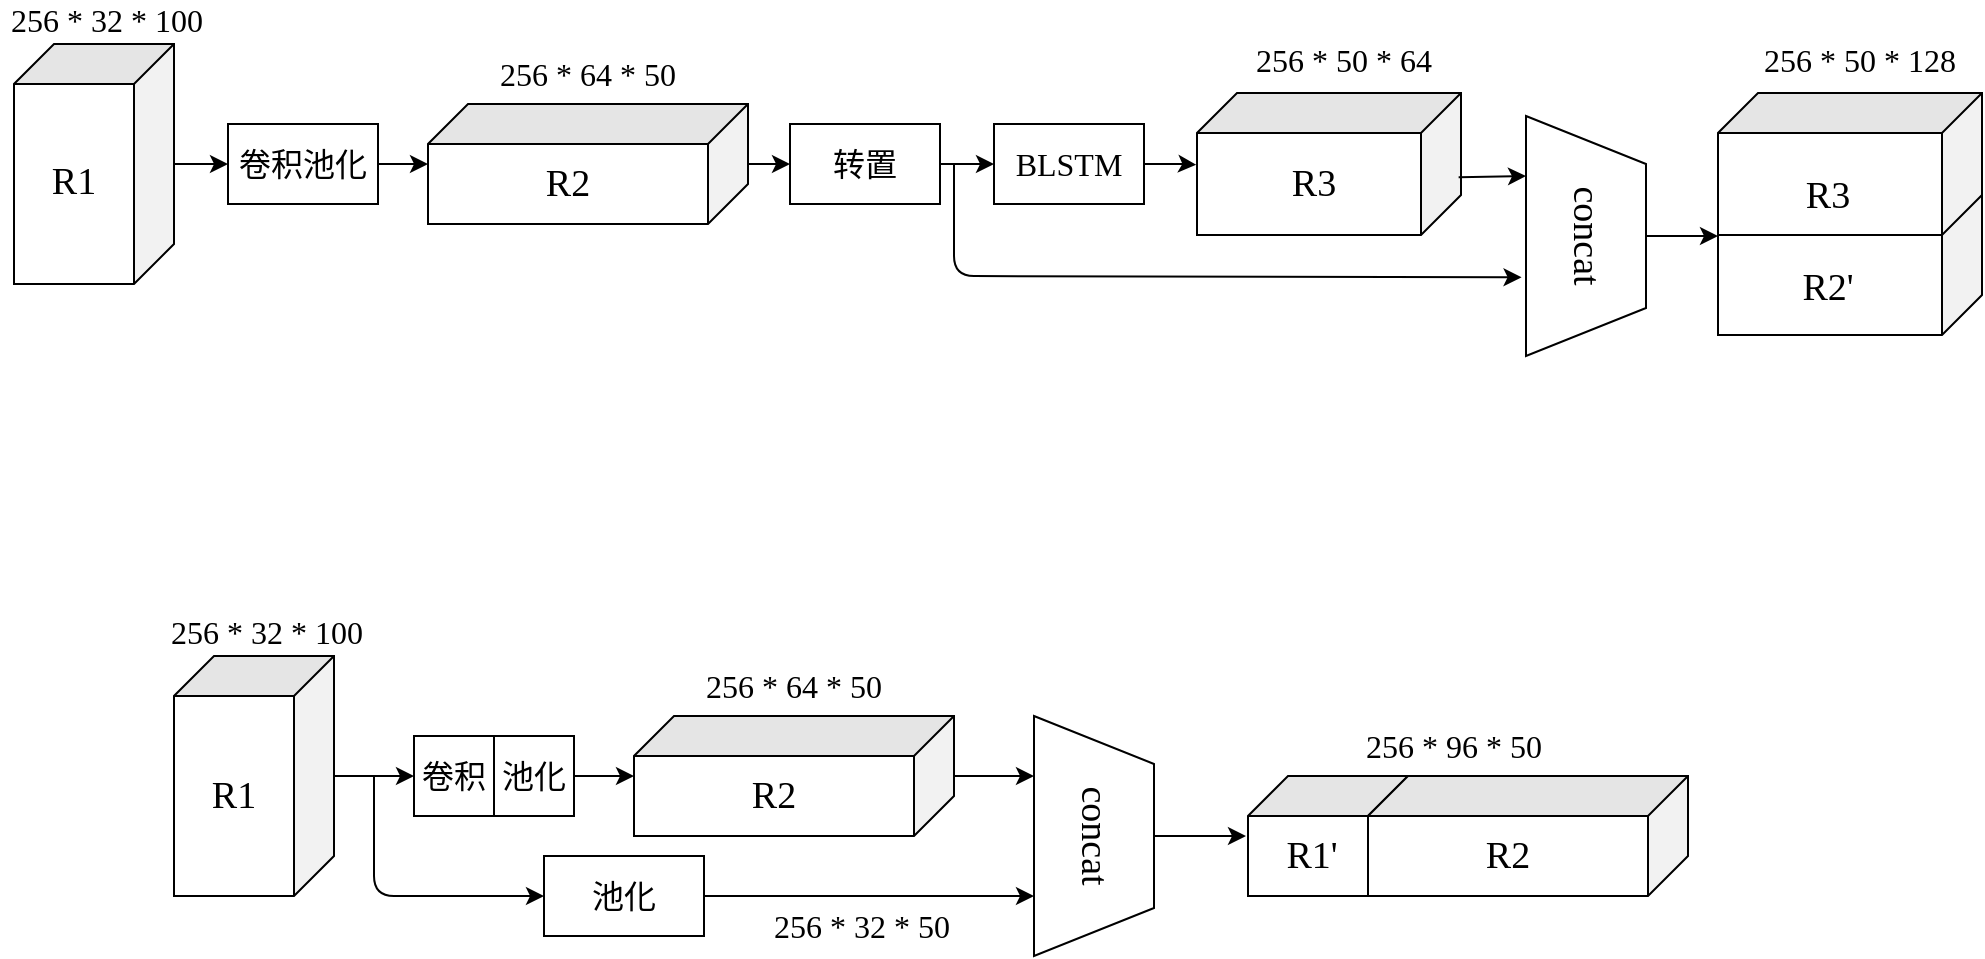 <mxfile version="12.8.1" type="github">
  <diagram id="qBqB7yWqQwRtmxhurrX3" name="Page-1">
    <mxGraphModel dx="1293" dy="636" grid="1" gridSize="10" guides="1" tooltips="1" connect="1" arrows="1" fold="1" page="1" pageScale="1" pageWidth="827" pageHeight="1169" math="0" shadow="0">
      <root>
        <mxCell id="0" />
        <mxCell id="1" parent="0" />
        <mxCell id="oBfR3ffEFmptnwIIL1fz-1" value="" style="shape=cube;whiteSpace=wrap;html=1;boundedLbl=1;backgroundOutline=1;darkOpacity=0.05;darkOpacity2=0.1;rotation=90;fontFamily=Times New Roman;" parent="1" vertex="1">
          <mxGeometry x="100" y="570" width="120" height="80" as="geometry" />
        </mxCell>
        <mxCell id="oBfR3ffEFmptnwIIL1fz-10" value="" style="edgeStyle=orthogonalEdgeStyle;rounded=0;orthogonalLoop=1;jettySize=auto;html=1;fontFamily=Times New Roman;" parent="1" source="oBfR3ffEFmptnwIIL1fz-1" target="oBfR3ffEFmptnwIIL1fz-4" edge="1">
          <mxGeometry relative="1" as="geometry" />
        </mxCell>
        <mxCell id="oBfR3ffEFmptnwIIL1fz-14" value="" style="edgeStyle=orthogonalEdgeStyle;rounded=0;orthogonalLoop=1;jettySize=auto;html=1;entryX=0.25;entryY=1;entryDx=0;entryDy=0;fontFamily=Times New Roman;" parent="1" source="oBfR3ffEFmptnwIIL1fz-2" target="oBfR3ffEFmptnwIIL1fz-13" edge="1">
          <mxGeometry relative="1" as="geometry">
            <Array as="points" />
          </mxGeometry>
        </mxCell>
        <mxCell id="oBfR3ffEFmptnwIIL1fz-2" value="" style="shape=cube;whiteSpace=wrap;html=1;boundedLbl=1;backgroundOutline=1;darkOpacity=0.05;darkOpacity2=0.1;rotation=90;fontFamily=Times New Roman;" parent="1" vertex="1">
          <mxGeometry x="400" y="530" width="60" height="160" as="geometry" />
        </mxCell>
        <mxCell id="oBfR3ffEFmptnwIIL1fz-4" value="卷积" style="rounded=0;whiteSpace=wrap;html=1;fontFamily=Times New Roman;fontSize=16;" parent="1" vertex="1">
          <mxGeometry x="240" y="590" width="40" height="40" as="geometry" />
        </mxCell>
        <mxCell id="oBfR3ffEFmptnwIIL1fz-11" value="" style="edgeStyle=orthogonalEdgeStyle;rounded=0;orthogonalLoop=1;jettySize=auto;html=1;fontFamily=Times New Roman;" parent="1" source="oBfR3ffEFmptnwIIL1fz-5" target="oBfR3ffEFmptnwIIL1fz-2" edge="1">
          <mxGeometry relative="1" as="geometry" />
        </mxCell>
        <mxCell id="oBfR3ffEFmptnwIIL1fz-5" value="池化" style="rounded=0;whiteSpace=wrap;html=1;fontFamily=Times New Roman;fontSize=16;" parent="1" vertex="1">
          <mxGeometry x="280" y="590" width="40" height="40" as="geometry" />
        </mxCell>
        <mxCell id="oBfR3ffEFmptnwIIL1fz-19" value="" style="edgeStyle=orthogonalEdgeStyle;rounded=0;orthogonalLoop=1;jettySize=auto;html=1;entryX=0.75;entryY=1;entryDx=0;entryDy=0;fontFamily=Times New Roman;" parent="1" source="oBfR3ffEFmptnwIIL1fz-12" target="oBfR3ffEFmptnwIIL1fz-13" edge="1">
          <mxGeometry relative="1" as="geometry">
            <mxPoint x="510" y="670" as="targetPoint" />
          </mxGeometry>
        </mxCell>
        <mxCell id="oBfR3ffEFmptnwIIL1fz-12" value="池化" style="rounded=0;whiteSpace=wrap;html=1;fontFamily=Times New Roman;fontSize=16;" parent="1" vertex="1">
          <mxGeometry x="305" y="650" width="80" height="40" as="geometry" />
        </mxCell>
        <mxCell id="oBfR3ffEFmptnwIIL1fz-13" value="&lt;font style=&quot;font-size: 19px&quot;&gt;concat&lt;/font&gt;" style="shape=trapezoid;perimeter=trapezoidPerimeter;whiteSpace=wrap;html=1;rotation=90;fontFamily=Times New Roman;fontSize=16;" parent="1" vertex="1">
          <mxGeometry x="520" y="610" width="120" height="60" as="geometry" />
        </mxCell>
        <mxCell id="oBfR3ffEFmptnwIIL1fz-15" value="" style="endArrow=classic;html=1;entryX=0;entryY=0.5;entryDx=0;entryDy=0;fontFamily=Times New Roman;" parent="1" target="oBfR3ffEFmptnwIIL1fz-12" edge="1">
          <mxGeometry width="50" height="50" relative="1" as="geometry">
            <mxPoint x="220" y="610" as="sourcePoint" />
            <mxPoint x="260" y="680" as="targetPoint" />
            <Array as="points">
              <mxPoint x="220" y="670" />
            </Array>
          </mxGeometry>
        </mxCell>
        <mxCell id="oBfR3ffEFmptnwIIL1fz-21" value="" style="shape=cube;whiteSpace=wrap;html=1;boundedLbl=1;backgroundOutline=1;darkOpacity=0.05;darkOpacity2=0.1;rotation=90;fontFamily=Times New Roman;" parent="1" vertex="1">
          <mxGeometry x="667" y="600" width="60" height="80" as="geometry" />
        </mxCell>
        <mxCell id="oBfR3ffEFmptnwIIL1fz-22" value="" style="shape=cube;whiteSpace=wrap;html=1;boundedLbl=1;backgroundOutline=1;darkOpacity=0.05;darkOpacity2=0.1;rotation=90;fontFamily=Times New Roman;" parent="1" vertex="1">
          <mxGeometry x="767" y="560" width="60" height="160" as="geometry" />
        </mxCell>
        <mxCell id="oBfR3ffEFmptnwIIL1fz-24" value="" style="endArrow=classic;html=1;exitX=0.5;exitY=0;exitDx=0;exitDy=0;fontFamily=Times New Roman;" parent="1" source="oBfR3ffEFmptnwIIL1fz-13" edge="1">
          <mxGeometry width="50" height="50" relative="1" as="geometry">
            <mxPoint x="640" y="810" as="sourcePoint" />
            <mxPoint x="656" y="640" as="targetPoint" />
          </mxGeometry>
        </mxCell>
        <mxCell id="oBfR3ffEFmptnwIIL1fz-26" value="&lt;font style=&quot;vertical-align: inherit ; font-size: 16px&quot;&gt;&lt;font style=&quot;vertical-align: inherit ; font-size: 16px&quot;&gt;256 * 32 * 100&lt;/font&gt;&lt;/font&gt;" style="text;html=1;strokeColor=none;fillColor=none;align=center;verticalAlign=middle;whiteSpace=wrap;rounded=0;fontFamily=Times New Roman;fontSize=16;" parent="1" vertex="1">
          <mxGeometry x="113" y="528" width="107" height="20" as="geometry" />
        </mxCell>
        <mxCell id="oBfR3ffEFmptnwIIL1fz-27" value="&lt;font style=&quot;vertical-align: inherit ; font-size: 16px&quot;&gt;&lt;font style=&quot;vertical-align: inherit ; font-size: 16px&quot;&gt;&lt;font style=&quot;vertical-align: inherit ; font-size: 16px&quot;&gt;&lt;font style=&quot;vertical-align: inherit ; font-size: 16px&quot;&gt;256 * 64 * 50&lt;/font&gt;&lt;/font&gt;&lt;/font&gt;&lt;/font&gt;" style="text;html=1;strokeColor=none;fillColor=none;align=center;verticalAlign=middle;whiteSpace=wrap;rounded=0;fontFamily=Times New Roman;fontSize=16;" parent="1" vertex="1">
          <mxGeometry x="375" y="555" width="110" height="20" as="geometry" />
        </mxCell>
        <mxCell id="oBfR3ffEFmptnwIIL1fz-28" value="&lt;font style=&quot;vertical-align: inherit ; font-size: 16px&quot;&gt;&lt;font style=&quot;vertical-align: inherit ; font-size: 16px&quot;&gt;&lt;font style=&quot;vertical-align: inherit ; font-size: 16px&quot;&gt;&lt;font style=&quot;vertical-align: inherit ; font-size: 16px&quot;&gt;&lt;font style=&quot;vertical-align: inherit ; font-size: 16px&quot;&gt;&lt;font style=&quot;vertical-align: inherit ; font-size: 16px&quot;&gt;&lt;font style=&quot;vertical-align: inherit ; font-size: 16px&quot;&gt;&lt;font style=&quot;vertical-align: inherit ; font-size: 16px&quot;&gt;256 * 32 * 50&lt;br style=&quot;font-size: 16px&quot;&gt;&lt;/font&gt;&lt;/font&gt;&lt;/font&gt;&lt;/font&gt;&lt;/font&gt;&lt;/font&gt;&lt;/font&gt;&lt;/font&gt;" style="text;html=1;strokeColor=none;fillColor=none;align=center;verticalAlign=middle;whiteSpace=wrap;rounded=0;fontFamily=Times New Roman;fontSize=16;" parent="1" vertex="1">
          <mxGeometry x="409" y="675" width="110" height="20" as="geometry" />
        </mxCell>
        <mxCell id="oBfR3ffEFmptnwIIL1fz-31" value="&lt;font style=&quot;vertical-align: inherit ; font-size: 16px&quot;&gt;&lt;font style=&quot;vertical-align: inherit ; font-size: 16px&quot;&gt;&lt;font style=&quot;vertical-align: inherit ; font-size: 16px&quot;&gt;&lt;font style=&quot;vertical-align: inherit ; font-size: 16px&quot;&gt;&lt;font style=&quot;vertical-align: inherit ; font-size: 16px&quot;&gt;&lt;font style=&quot;vertical-align: inherit ; font-size: 16px&quot;&gt;&lt;font style=&quot;vertical-align: inherit ; font-size: 16px&quot;&gt;&lt;font style=&quot;vertical-align: inherit ; font-size: 16px&quot;&gt;256 * 96 * 50&lt;/font&gt;&lt;/font&gt;&lt;/font&gt;&lt;/font&gt;&lt;/font&gt;&lt;/font&gt;&lt;/font&gt;&lt;/font&gt;" style="text;html=1;strokeColor=none;fillColor=none;align=center;verticalAlign=middle;whiteSpace=wrap;rounded=0;fontFamily=Times New Roman;fontSize=16;" parent="1" vertex="1">
          <mxGeometry x="710" y="585" width="100" height="20" as="geometry" />
        </mxCell>
        <mxCell id="oBfR3ffEFmptnwIIL1fz-32" value="&lt;font style=&quot;font-size: 19px&quot;&gt;R1&lt;/font&gt;" style="text;html=1;strokeColor=none;fillColor=none;align=center;verticalAlign=middle;whiteSpace=wrap;rounded=0;fontFamily=Times New Roman;" parent="1" vertex="1">
          <mxGeometry x="130" y="610" width="40" height="20" as="geometry" />
        </mxCell>
        <mxCell id="oBfR3ffEFmptnwIIL1fz-33" value="R2" style="text;html=1;strokeColor=none;fillColor=none;align=center;verticalAlign=middle;whiteSpace=wrap;rounded=0;fontFamily=Times New Roman;fontSize=19;" parent="1" vertex="1">
          <mxGeometry x="400" y="610" width="40" height="20" as="geometry" />
        </mxCell>
        <mxCell id="oBfR3ffEFmptnwIIL1fz-35" value="&lt;font style=&quot;font-size: 19px&quot;&gt;R1&#39;&lt;/font&gt;" style="text;html=1;strokeColor=none;fillColor=none;align=center;verticalAlign=middle;whiteSpace=wrap;rounded=0;fontFamily=Times New Roman;" parent="1" vertex="1">
          <mxGeometry x="669" y="640" width="40" height="20" as="geometry" />
        </mxCell>
        <mxCell id="oBfR3ffEFmptnwIIL1fz-36" value="&lt;font style=&quot;font-size: 19px&quot;&gt;R2&lt;/font&gt;" style="text;html=1;strokeColor=none;fillColor=none;align=center;verticalAlign=middle;whiteSpace=wrap;rounded=0;fontFamily=Times New Roman;" parent="1" vertex="1">
          <mxGeometry x="767" y="640" width="40" height="20" as="geometry" />
        </mxCell>
        <mxCell id="GzUZPsXQtCrMjFchmsEd-24" value="" style="edgeStyle=orthogonalEdgeStyle;rounded=0;orthogonalLoop=1;jettySize=auto;html=1;" parent="1" source="GzUZPsXQtCrMjFchmsEd-26" target="GzUZPsXQtCrMjFchmsEd-4" edge="1">
          <mxGeometry relative="1" as="geometry">
            <mxPoint x="137" y="304" as="targetPoint" />
          </mxGeometry>
        </mxCell>
        <mxCell id="GzUZPsXQtCrMjFchmsEd-1" value="" style="shape=cube;whiteSpace=wrap;html=1;boundedLbl=1;backgroundOutline=1;darkOpacity=0.05;darkOpacity2=0.1;rotation=90;fontFamily=Times New Roman;" parent="1" vertex="1">
          <mxGeometry x="20" y="264" width="120" height="80" as="geometry" />
        </mxCell>
        <mxCell id="GzUZPsXQtCrMjFchmsEd-4" value="" style="shape=cube;whiteSpace=wrap;html=1;boundedLbl=1;backgroundOutline=1;darkOpacity=0.05;darkOpacity2=0.1;rotation=90;fontFamily=Times New Roman;" parent="1" vertex="1">
          <mxGeometry x="297" y="224" width="60" height="160" as="geometry" />
        </mxCell>
        <mxCell id="GzUZPsXQtCrMjFchmsEd-15" value="&lt;font style=&quot;vertical-align: inherit ; font-size: 16px&quot;&gt;&lt;font style=&quot;vertical-align: inherit ; font-size: 16px&quot;&gt;256 * 32 * 100&lt;/font&gt;&lt;/font&gt;" style="text;html=1;strokeColor=none;fillColor=none;align=center;verticalAlign=middle;whiteSpace=wrap;rounded=0;fontFamily=Times New Roman;fontSize=16;" parent="1" vertex="1">
          <mxGeometry x="33" y="222" width="107" height="20" as="geometry" />
        </mxCell>
        <mxCell id="GzUZPsXQtCrMjFchmsEd-16" value="&lt;font style=&quot;vertical-align: inherit ; font-size: 16px&quot;&gt;&lt;font style=&quot;vertical-align: inherit ; font-size: 16px&quot;&gt;&lt;font style=&quot;vertical-align: inherit ; font-size: 16px&quot;&gt;&lt;font style=&quot;vertical-align: inherit ; font-size: 16px&quot;&gt;256 * 64 * 50&lt;/font&gt;&lt;/font&gt;&lt;/font&gt;&lt;/font&gt;" style="text;html=1;strokeColor=none;fillColor=none;align=center;verticalAlign=middle;whiteSpace=wrap;rounded=0;fontFamily=Times New Roman;fontSize=16;" parent="1" vertex="1">
          <mxGeometry x="272" y="249" width="110" height="20" as="geometry" />
        </mxCell>
        <mxCell id="GzUZPsXQtCrMjFchmsEd-19" value="&lt;font style=&quot;font-size: 19px&quot;&gt;R1&lt;/font&gt;" style="text;html=1;strokeColor=none;fillColor=none;align=center;verticalAlign=middle;whiteSpace=wrap;rounded=0;fontFamily=Times New Roman;" parent="1" vertex="1">
          <mxGeometry x="50" y="302" width="40" height="22" as="geometry" />
        </mxCell>
        <mxCell id="GzUZPsXQtCrMjFchmsEd-20" value="R2" style="text;html=1;strokeColor=none;fillColor=none;align=center;verticalAlign=middle;whiteSpace=wrap;rounded=0;fontFamily=Times New Roman;fontSize=19;" parent="1" vertex="1">
          <mxGeometry x="297" y="304" width="40" height="20" as="geometry" />
        </mxCell>
        <mxCell id="GzUZPsXQtCrMjFchmsEd-26" value="卷积池化" style="rounded=0;whiteSpace=wrap;html=1;fontFamily=Times New Roman;fontSize=16;" parent="1" vertex="1">
          <mxGeometry x="147" y="284" width="75" height="40" as="geometry" />
        </mxCell>
        <mxCell id="GzUZPsXQtCrMjFchmsEd-31" value="" style="edgeStyle=orthogonalEdgeStyle;rounded=0;orthogonalLoop=1;jettySize=auto;html=1;" parent="1" source="GzUZPsXQtCrMjFchmsEd-1" target="GzUZPsXQtCrMjFchmsEd-26" edge="1">
          <mxGeometry relative="1" as="geometry">
            <mxPoint x="104" y="304" as="sourcePoint" />
            <mxPoint x="247" y="304" as="targetPoint" />
          </mxGeometry>
        </mxCell>
        <mxCell id="WrzoN5a75EZCptr_BmD_-6" value="" style="edgeStyle=orthogonalEdgeStyle;rounded=0;orthogonalLoop=1;jettySize=auto;html=1;entryX=0.505;entryY=1.003;entryDx=0;entryDy=0;entryPerimeter=0;" parent="1" source="GzUZPsXQtCrMjFchmsEd-37" edge="1" target="WrzoN5a75EZCptr_BmD_-4">
          <mxGeometry relative="1" as="geometry">
            <mxPoint x="640" y="304" as="targetPoint" />
          </mxGeometry>
        </mxCell>
        <mxCell id="GzUZPsXQtCrMjFchmsEd-37" value="BLSTM" style="rounded=0;whiteSpace=wrap;html=1;fontFamily=Times New Roman;fontSize=16;" parent="1" vertex="1">
          <mxGeometry x="530" y="284" width="75" height="40" as="geometry" />
        </mxCell>
        <mxCell id="GzUZPsXQtCrMjFchmsEd-50" value="" style="endArrow=classic;html=1;entryX=0;entryY=0.5;entryDx=0;entryDy=0;" parent="1" source="GzUZPsXQtCrMjFchmsEd-52" target="GzUZPsXQtCrMjFchmsEd-37" edge="1">
          <mxGeometry width="50" height="50" relative="1" as="geometry">
            <mxPoint x="287" y="429" as="sourcePoint" />
            <mxPoint x="337" y="379" as="targetPoint" />
          </mxGeometry>
        </mxCell>
        <mxCell id="GzUZPsXQtCrMjFchmsEd-57" value="&lt;font style=&quot;vertical-align: inherit ; font-size: 16px&quot;&gt;&lt;font style=&quot;vertical-align: inherit ; font-size: 16px&quot;&gt;&lt;font style=&quot;vertical-align: inherit ; font-size: 16px&quot;&gt;&lt;font style=&quot;vertical-align: inherit ; font-size: 16px&quot;&gt;256 * 50 * 128&lt;/font&gt;&lt;/font&gt;&lt;/font&gt;&lt;/font&gt;" style="text;html=1;strokeColor=none;fillColor=none;align=center;verticalAlign=middle;whiteSpace=wrap;rounded=0;fontFamily=Times New Roman;fontSize=16;" parent="1" vertex="1">
          <mxGeometry x="903" y="294" width="110" height="20" as="geometry" />
        </mxCell>
        <mxCell id="GzUZPsXQtCrMjFchmsEd-59" value="" style="shape=cube;whiteSpace=wrap;html=1;boundedLbl=1;backgroundOutline=1;darkOpacity=0.05;darkOpacity2=0.1;rotation=90;fontFamily=Times New Roman;" parent="1" vertex="1">
          <mxGeometry x="922.5" y="288" width="71" height="132" as="geometry" />
        </mxCell>
        <mxCell id="GzUZPsXQtCrMjFchmsEd-60" value="R3" style="text;html=1;strokeColor=none;fillColor=none;align=center;verticalAlign=middle;whiteSpace=wrap;rounded=0;fontFamily=Times New Roman;fontSize=19;" parent="1" vertex="1">
          <mxGeometry x="922.5" y="310" width="40" height="20" as="geometry" />
        </mxCell>
        <mxCell id="GzUZPsXQtCrMjFchmsEd-61" value="R2&#39;" style="text;html=1;strokeColor=none;fillColor=none;align=center;verticalAlign=middle;whiteSpace=wrap;rounded=0;fontFamily=Times New Roman;fontSize=19;" parent="1" vertex="1">
          <mxGeometry x="926.5" y="356" width="40" height="20" as="geometry" />
        </mxCell>
        <mxCell id="JmRfIIN83inEI6cl5cNO-9" value="" style="edgeStyle=orthogonalEdgeStyle;rounded=0;orthogonalLoop=1;jettySize=auto;html=1;" edge="1" parent="1" source="GzUZPsXQtCrMjFchmsEd-62">
          <mxGeometry relative="1" as="geometry">
            <mxPoint x="892" y="340" as="targetPoint" />
          </mxGeometry>
        </mxCell>
        <mxCell id="GzUZPsXQtCrMjFchmsEd-62" value="&lt;font style=&quot;font-size: 19px&quot;&gt;concat&lt;/font&gt;" style="shape=trapezoid;perimeter=trapezoidPerimeter;whiteSpace=wrap;html=1;rotation=90;fontFamily=Times New Roman;fontSize=16;" parent="1" vertex="1">
          <mxGeometry x="766" y="310" width="120" height="60" as="geometry" />
        </mxCell>
        <mxCell id="GzUZPsXQtCrMjFchmsEd-52" value="转置" style="rounded=0;whiteSpace=wrap;html=1;fontFamily=Times New Roman;fontSize=16;" parent="1" vertex="1">
          <mxGeometry x="428" y="284" width="75" height="40" as="geometry" />
        </mxCell>
        <mxCell id="WrzoN5a75EZCptr_BmD_-1" value="" style="endArrow=classic;html=1;entryX=0;entryY=0.5;entryDx=0;entryDy=0;" parent="1" source="GzUZPsXQtCrMjFchmsEd-4" target="GzUZPsXQtCrMjFchmsEd-52" edge="1">
          <mxGeometry width="50" height="50" relative="1" as="geometry">
            <mxPoint x="407" y="304" as="sourcePoint" />
            <mxPoint x="530" y="304" as="targetPoint" />
          </mxGeometry>
        </mxCell>
        <mxCell id="WrzoN5a75EZCptr_BmD_-4" value="" style="shape=cube;whiteSpace=wrap;html=1;boundedLbl=1;backgroundOutline=1;darkOpacity=0.05;darkOpacity2=0.1;rotation=90;fontFamily=Times New Roman;" parent="1" vertex="1">
          <mxGeometry x="662" y="238" width="71" height="132" as="geometry" />
        </mxCell>
        <mxCell id="JmRfIIN83inEI6cl5cNO-1" value="&lt;font style=&quot;vertical-align: inherit ; font-size: 16px&quot;&gt;&lt;font style=&quot;vertical-align: inherit ; font-size: 16px&quot;&gt;&lt;font style=&quot;vertical-align: inherit ; font-size: 16px&quot;&gt;&lt;font style=&quot;vertical-align: inherit ; font-size: 16px&quot;&gt;256 * 50 * 64&lt;/font&gt;&lt;/font&gt;&lt;/font&gt;&lt;/font&gt;" style="text;html=1;strokeColor=none;fillColor=none;align=center;verticalAlign=middle;whiteSpace=wrap;rounded=0;fontFamily=Times New Roman;fontSize=16;" vertex="1" parent="1">
          <mxGeometry x="650" y="242" width="110" height="20" as="geometry" />
        </mxCell>
        <mxCell id="JmRfIIN83inEI6cl5cNO-2" value="R3" style="text;html=1;strokeColor=none;fillColor=none;align=center;verticalAlign=middle;whiteSpace=wrap;rounded=0;fontFamily=Times New Roman;fontSize=19;" vertex="1" parent="1">
          <mxGeometry x="670" y="304" width="40" height="20" as="geometry" />
        </mxCell>
        <mxCell id="JmRfIIN83inEI6cl5cNO-5" value="" style="endArrow=classic;html=1;entryX=0.25;entryY=1;entryDx=0;entryDy=0;exitX=0.594;exitY=0.009;exitDx=0;exitDy=0;exitPerimeter=0;" edge="1" parent="1" source="WrzoN5a75EZCptr_BmD_-4" target="GzUZPsXQtCrMjFchmsEd-62">
          <mxGeometry width="50" height="50" relative="1" as="geometry">
            <mxPoint x="773" y="310" as="sourcePoint" />
            <mxPoint x="766" y="310" as="targetPoint" />
          </mxGeometry>
        </mxCell>
        <mxCell id="JmRfIIN83inEI6cl5cNO-6" value="" style="endArrow=classic;html=1;entryX=0.672;entryY=1.037;entryDx=0;entryDy=0;entryPerimeter=0;" edge="1" parent="1" target="GzUZPsXQtCrMjFchmsEd-62">
          <mxGeometry width="50" height="50" relative="1" as="geometry">
            <mxPoint x="510" y="304" as="sourcePoint" />
            <mxPoint x="730" y="394" as="targetPoint" />
            <Array as="points">
              <mxPoint x="510" y="360" />
            </Array>
          </mxGeometry>
        </mxCell>
        <mxCell id="JmRfIIN83inEI6cl5cNO-8" value="" style="shape=cube;whiteSpace=wrap;html=1;boundedLbl=1;backgroundOutline=1;darkOpacity=0.05;darkOpacity2=0.1;rotation=90;fontFamily=Times New Roman;" vertex="1" parent="1">
          <mxGeometry x="922.5" y="238" width="71" height="132" as="geometry" />
        </mxCell>
        <mxCell id="JmRfIIN83inEI6cl5cNO-10" value="R3" style="text;html=1;strokeColor=none;fillColor=none;align=center;verticalAlign=middle;whiteSpace=wrap;rounded=0;fontFamily=Times New Roman;fontSize=19;" vertex="1" parent="1">
          <mxGeometry x="926.5" y="310" width="40" height="20" as="geometry" />
        </mxCell>
        <mxCell id="JmRfIIN83inEI6cl5cNO-11" value="&lt;font style=&quot;vertical-align: inherit ; font-size: 16px&quot;&gt;&lt;font style=&quot;vertical-align: inherit ; font-size: 16px&quot;&gt;&lt;font style=&quot;vertical-align: inherit ; font-size: 16px&quot;&gt;&lt;font style=&quot;vertical-align: inherit ; font-size: 16px&quot;&gt;256 * 50 * 128&lt;/font&gt;&lt;/font&gt;&lt;/font&gt;&lt;/font&gt;" style="text;html=1;strokeColor=none;fillColor=none;align=center;verticalAlign=middle;whiteSpace=wrap;rounded=0;fontFamily=Times New Roman;fontSize=16;" vertex="1" parent="1">
          <mxGeometry x="903" y="242" width="120" height="20" as="geometry" />
        </mxCell>
      </root>
    </mxGraphModel>
  </diagram>
</mxfile>
